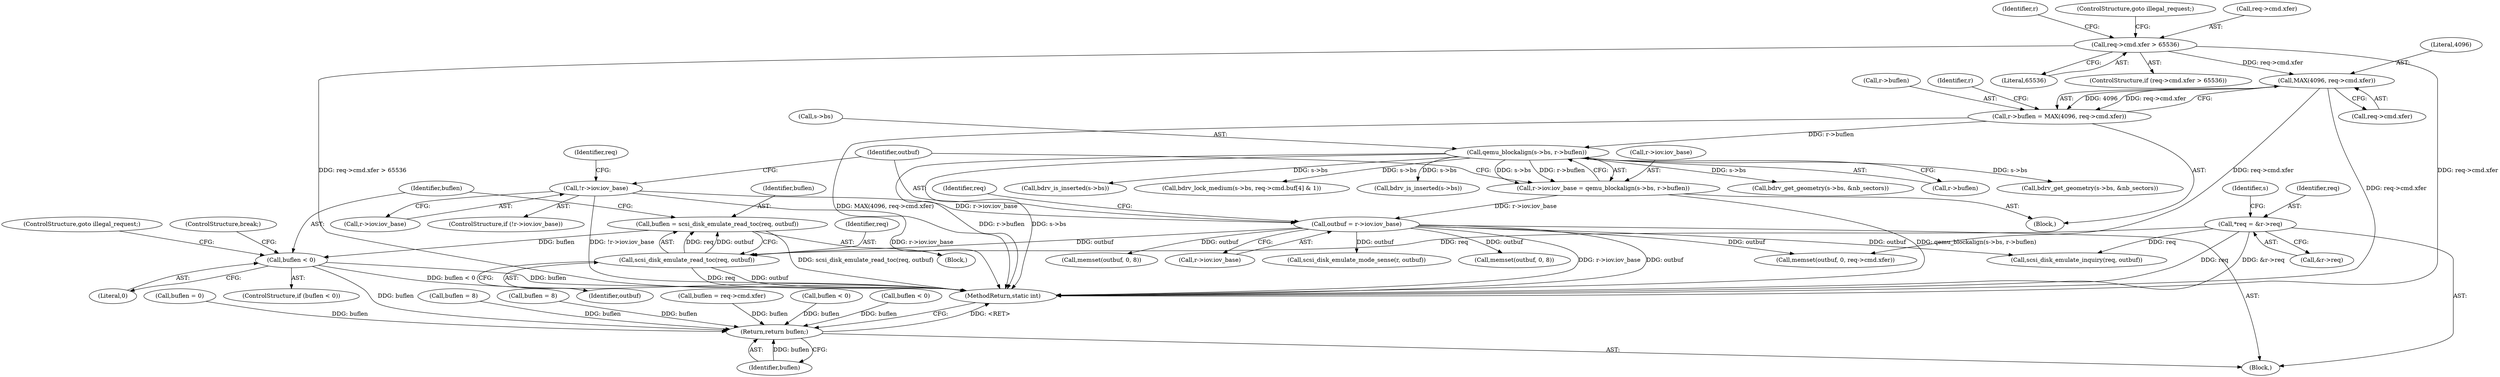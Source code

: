 digraph "0_qemu_7285477ab11831b1cf56e45878a89170dd06d9b9@API" {
"1000234" [label="(Call,buflen = scsi_disk_emulate_read_toc(req, outbuf))"];
"1000236" [label="(Call,scsi_disk_emulate_read_toc(req, outbuf))"];
"1000116" [label="(Call,*req = &r->req)"];
"1000179" [label="(Call,outbuf = r->iov.iov_base)"];
"1000138" [label="(Call,!r->iov.iov_base)"];
"1000166" [label="(Call,r->iov.iov_base = qemu_blockalign(s->bs, r->buflen))"];
"1000172" [label="(Call,qemu_blockalign(s->bs, r->buflen))"];
"1000155" [label="(Call,r->buflen = MAX(4096, req->cmd.xfer))"];
"1000159" [label="(Call,MAX(4096, req->cmd.xfer))"];
"1000146" [label="(Call,req->cmd.xfer > 65536)"];
"1000240" [label="(Call,buflen < 0)"];
"1000637" [label="(Return,return buflen;)"];
"1000224" [label="(Call,scsi_disk_emulate_mode_sense(r, outbuf))"];
"1000116" [label="(Call,*req = &r->req)"];
"1000173" [label="(Call,s->bs)"];
"1000190" [label="(Identifier,req)"];
"1000161" [label="(Call,req->cmd.xfer)"];
"1000124" [label="(Identifier,s)"];
"1000194" [label="(Block,)"];
"1000241" [label="(Identifier,buflen)"];
"1000646" [label="(Call,bdrv_is_inserted(s->bs))"];
"1000156" [label="(Call,r->buflen)"];
"1000682" [label="(MethodReturn,static int)"];
"1000114" [label="(Block,)"];
"1000137" [label="(ControlStructure,if (!r->iov.iov_base))"];
"1000239" [label="(ControlStructure,if (buflen < 0))"];
"1000134" [label="(Call,buflen = 0)"];
"1000118" [label="(Call,&r->req)"];
"1000155" [label="(Call,r->buflen = MAX(4096, req->cmd.xfer))"];
"1000166" [label="(Call,r->iov.iov_base = qemu_blockalign(s->bs, r->buflen))"];
"1000152" [label="(Literal,65536)"];
"1000433" [label="(Call,memset(outbuf, 0, 8))"];
"1000638" [label="(Identifier,buflen)"];
"1000337" [label="(Call,memset(outbuf, 0, 8))"];
"1000159" [label="(Call,MAX(4096, req->cmd.xfer))"];
"1000211" [label="(Call,scsi_disk_emulate_inquiry(req, outbuf))"];
"1000240" [label="(Call,buflen < 0)"];
"1000234" [label="(Call,buflen = scsi_disk_emulate_read_toc(req, outbuf))"];
"1000138" [label="(Call,!r->iov.iov_base)"];
"1000145" [label="(ControlStructure,if (req->cmd.xfer > 65536))"];
"1000157" [label="(Identifier,r)"];
"1000442" [label="(Call,buflen = 8)"];
"1000341" [label="(Call,bdrv_get_geometry(s->bs, &nb_sectors))"];
"1000144" [label="(Block,)"];
"1000236" [label="(Call,scsi_disk_emulate_read_toc(req, outbuf))"];
"1000117" [label="(Identifier,req)"];
"1000244" [label="(ControlStructure,break;)"];
"1000428" [label="(Call,buflen = 8)"];
"1000176" [label="(Call,r->buflen)"];
"1000146" [label="(Call,req->cmd.xfer > 65536)"];
"1000616" [label="(Call,buflen = req->cmd.xfer)"];
"1000235" [label="(Identifier,buflen)"];
"1000139" [label="(Call,r->iov.iov_base)"];
"1000242" [label="(Literal,0)"];
"1000215" [label="(Call,buflen < 0)"];
"1000237" [label="(Identifier,req)"];
"1000180" [label="(Identifier,outbuf)"];
"1000149" [label="(Identifier,req)"];
"1000238" [label="(Identifier,outbuf)"];
"1000228" [label="(Call,buflen < 0)"];
"1000243" [label="(ControlStructure,goto illegal_request;)"];
"1000154" [label="(ControlStructure,goto illegal_request;)"];
"1000470" [label="(Call,bdrv_get_geometry(s->bs, &nb_sectors))"];
"1000172" [label="(Call,qemu_blockalign(s->bs, r->buflen))"];
"1000160" [label="(Literal,4096)"];
"1000179" [label="(Call,outbuf = r->iov.iov_base)"];
"1000462" [label="(Call,memset(outbuf, 0, req->cmd.xfer))"];
"1000181" [label="(Call,r->iov.iov_base)"];
"1000202" [label="(Call,bdrv_is_inserted(s->bs))"];
"1000167" [label="(Call,r->iov.iov_base)"];
"1000322" [label="(Call,bdrv_lock_medium(s->bs, req->cmd.buf[4] & 1))"];
"1000147" [label="(Call,req->cmd.xfer)"];
"1000637" [label="(Return,return buflen;)"];
"1000169" [label="(Identifier,r)"];
"1000234" -> "1000194"  [label="AST: "];
"1000234" -> "1000236"  [label="CFG: "];
"1000235" -> "1000234"  [label="AST: "];
"1000236" -> "1000234"  [label="AST: "];
"1000241" -> "1000234"  [label="CFG: "];
"1000234" -> "1000682"  [label="DDG: scsi_disk_emulate_read_toc(req, outbuf)"];
"1000236" -> "1000234"  [label="DDG: req"];
"1000236" -> "1000234"  [label="DDG: outbuf"];
"1000234" -> "1000240"  [label="DDG: buflen"];
"1000236" -> "1000238"  [label="CFG: "];
"1000237" -> "1000236"  [label="AST: "];
"1000238" -> "1000236"  [label="AST: "];
"1000236" -> "1000682"  [label="DDG: req"];
"1000236" -> "1000682"  [label="DDG: outbuf"];
"1000116" -> "1000236"  [label="DDG: req"];
"1000179" -> "1000236"  [label="DDG: outbuf"];
"1000116" -> "1000114"  [label="AST: "];
"1000116" -> "1000118"  [label="CFG: "];
"1000117" -> "1000116"  [label="AST: "];
"1000118" -> "1000116"  [label="AST: "];
"1000124" -> "1000116"  [label="CFG: "];
"1000116" -> "1000682"  [label="DDG: req"];
"1000116" -> "1000682"  [label="DDG: &r->req"];
"1000116" -> "1000211"  [label="DDG: req"];
"1000179" -> "1000114"  [label="AST: "];
"1000179" -> "1000181"  [label="CFG: "];
"1000180" -> "1000179"  [label="AST: "];
"1000181" -> "1000179"  [label="AST: "];
"1000190" -> "1000179"  [label="CFG: "];
"1000179" -> "1000682"  [label="DDG: r->iov.iov_base"];
"1000179" -> "1000682"  [label="DDG: outbuf"];
"1000138" -> "1000179"  [label="DDG: r->iov.iov_base"];
"1000166" -> "1000179"  [label="DDG: r->iov.iov_base"];
"1000179" -> "1000211"  [label="DDG: outbuf"];
"1000179" -> "1000224"  [label="DDG: outbuf"];
"1000179" -> "1000337"  [label="DDG: outbuf"];
"1000179" -> "1000433"  [label="DDG: outbuf"];
"1000179" -> "1000462"  [label="DDG: outbuf"];
"1000138" -> "1000137"  [label="AST: "];
"1000138" -> "1000139"  [label="CFG: "];
"1000139" -> "1000138"  [label="AST: "];
"1000149" -> "1000138"  [label="CFG: "];
"1000180" -> "1000138"  [label="CFG: "];
"1000138" -> "1000682"  [label="DDG: r->iov.iov_base"];
"1000138" -> "1000682"  [label="DDG: !r->iov.iov_base"];
"1000166" -> "1000144"  [label="AST: "];
"1000166" -> "1000172"  [label="CFG: "];
"1000167" -> "1000166"  [label="AST: "];
"1000172" -> "1000166"  [label="AST: "];
"1000180" -> "1000166"  [label="CFG: "];
"1000166" -> "1000682"  [label="DDG: qemu_blockalign(s->bs, r->buflen)"];
"1000172" -> "1000166"  [label="DDG: s->bs"];
"1000172" -> "1000166"  [label="DDG: r->buflen"];
"1000172" -> "1000176"  [label="CFG: "];
"1000173" -> "1000172"  [label="AST: "];
"1000176" -> "1000172"  [label="AST: "];
"1000172" -> "1000682"  [label="DDG: r->buflen"];
"1000172" -> "1000682"  [label="DDG: s->bs"];
"1000155" -> "1000172"  [label="DDG: r->buflen"];
"1000172" -> "1000202"  [label="DDG: s->bs"];
"1000172" -> "1000322"  [label="DDG: s->bs"];
"1000172" -> "1000341"  [label="DDG: s->bs"];
"1000172" -> "1000470"  [label="DDG: s->bs"];
"1000172" -> "1000646"  [label="DDG: s->bs"];
"1000155" -> "1000144"  [label="AST: "];
"1000155" -> "1000159"  [label="CFG: "];
"1000156" -> "1000155"  [label="AST: "];
"1000159" -> "1000155"  [label="AST: "];
"1000169" -> "1000155"  [label="CFG: "];
"1000155" -> "1000682"  [label="DDG: MAX(4096, req->cmd.xfer)"];
"1000159" -> "1000155"  [label="DDG: 4096"];
"1000159" -> "1000155"  [label="DDG: req->cmd.xfer"];
"1000159" -> "1000161"  [label="CFG: "];
"1000160" -> "1000159"  [label="AST: "];
"1000161" -> "1000159"  [label="AST: "];
"1000159" -> "1000682"  [label="DDG: req->cmd.xfer"];
"1000146" -> "1000159"  [label="DDG: req->cmd.xfer"];
"1000159" -> "1000462"  [label="DDG: req->cmd.xfer"];
"1000146" -> "1000145"  [label="AST: "];
"1000146" -> "1000152"  [label="CFG: "];
"1000147" -> "1000146"  [label="AST: "];
"1000152" -> "1000146"  [label="AST: "];
"1000154" -> "1000146"  [label="CFG: "];
"1000157" -> "1000146"  [label="CFG: "];
"1000146" -> "1000682"  [label="DDG: req->cmd.xfer > 65536"];
"1000146" -> "1000682"  [label="DDG: req->cmd.xfer"];
"1000240" -> "1000239"  [label="AST: "];
"1000240" -> "1000242"  [label="CFG: "];
"1000241" -> "1000240"  [label="AST: "];
"1000242" -> "1000240"  [label="AST: "];
"1000243" -> "1000240"  [label="CFG: "];
"1000244" -> "1000240"  [label="CFG: "];
"1000240" -> "1000682"  [label="DDG: buflen < 0"];
"1000240" -> "1000682"  [label="DDG: buflen"];
"1000240" -> "1000637"  [label="DDG: buflen"];
"1000637" -> "1000114"  [label="AST: "];
"1000637" -> "1000638"  [label="CFG: "];
"1000638" -> "1000637"  [label="AST: "];
"1000682" -> "1000637"  [label="CFG: "];
"1000637" -> "1000682"  [label="DDG: <RET>"];
"1000638" -> "1000637"  [label="DDG: buflen"];
"1000442" -> "1000637"  [label="DDG: buflen"];
"1000228" -> "1000637"  [label="DDG: buflen"];
"1000134" -> "1000637"  [label="DDG: buflen"];
"1000428" -> "1000637"  [label="DDG: buflen"];
"1000215" -> "1000637"  [label="DDG: buflen"];
"1000616" -> "1000637"  [label="DDG: buflen"];
}
